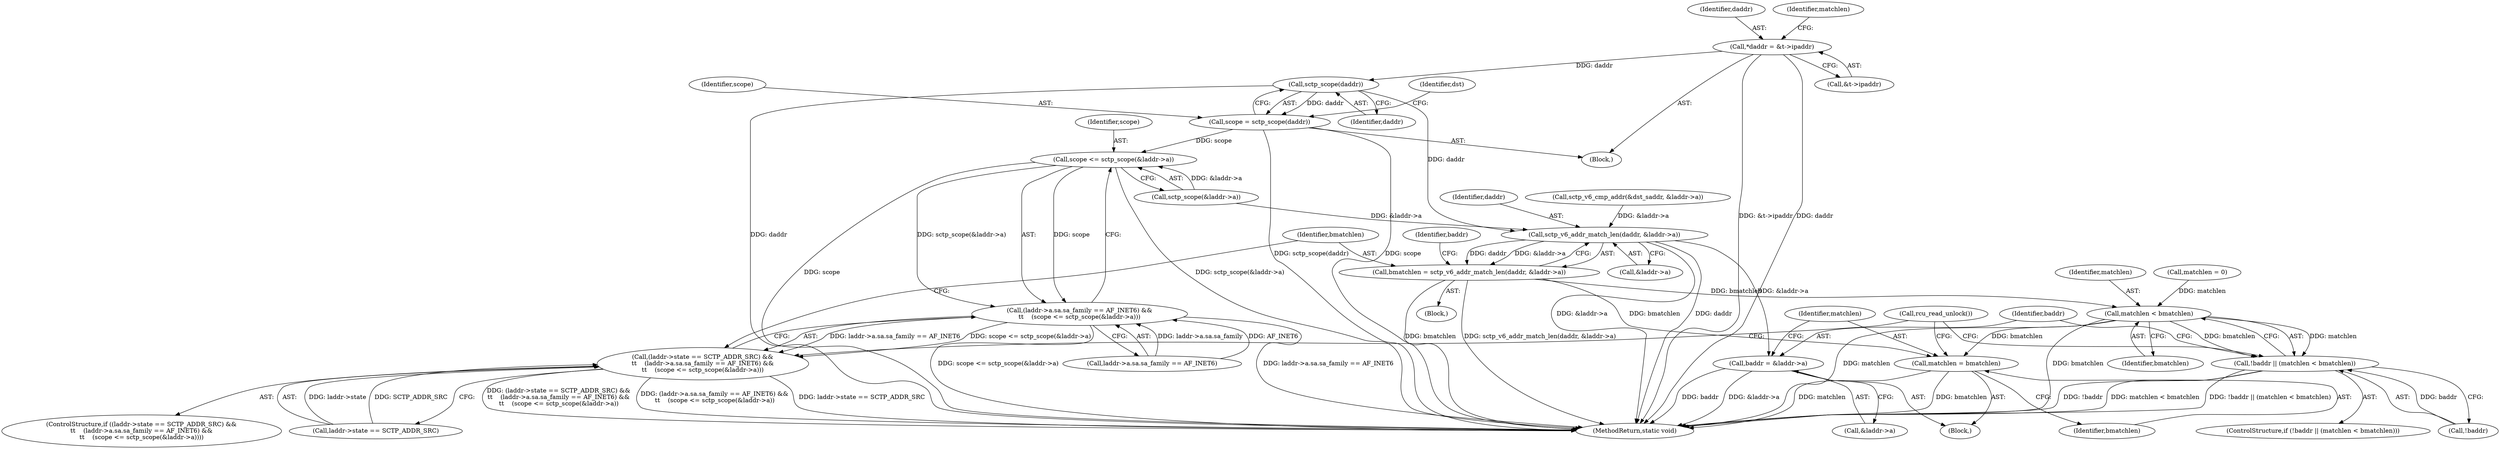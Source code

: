 digraph "0_linux_95ee62083cb6453e056562d91f597552021e6ae7@pointer" {
"1000137" [label="(Call,*daddr = &t->ipaddr)"];
"1000268" [label="(Call,sctp_scope(daddr))"];
"1000266" [label="(Call,scope = sctp_scope(daddr))"];
"1000352" [label="(Call,scope <= sctp_scope(&laddr->a))"];
"1000342" [label="(Call,(laddr->a.sa.sa_family == AF_INET6) &&\n\t\t    (scope <= sctp_scope(&laddr->a)))"];
"1000336" [label="(Call,(laddr->state == SCTP_ADDR_SRC) &&\n\t\t    (laddr->a.sa.sa_family == AF_INET6) &&\n\t\t    (scope <= sctp_scope(&laddr->a)))"];
"1000362" [label="(Call,sctp_v6_addr_match_len(daddr, &laddr->a))"];
"1000360" [label="(Call,bmatchlen = sctp_v6_addr_match_len(daddr, &laddr->a))"];
"1000372" [label="(Call,matchlen < bmatchlen)"];
"1000369" [label="(Call,!baddr || (matchlen < bmatchlen))"];
"1000382" [label="(Call,matchlen = bmatchlen)"];
"1000376" [label="(Call,baddr = &laddr->a)"];
"1000353" [label="(Identifier,scope)"];
"1000335" [label="(ControlStructure,if ((laddr->state == SCTP_ADDR_SRC) &&\n\t\t    (laddr->a.sa.sa_family == AF_INET6) &&\n\t\t    (scope <= sctp_scope(&laddr->a))))"];
"1000385" [label="(Call,rcu_read_unlock())"];
"1000369" [label="(Call,!baddr || (matchlen < bmatchlen))"];
"1000269" [label="(Identifier,daddr)"];
"1000267" [label="(Identifier,scope)"];
"1000139" [label="(Call,&t->ipaddr)"];
"1000359" [label="(Block,)"];
"1000336" [label="(Call,(laddr->state == SCTP_ADDR_SRC) &&\n\t\t    (laddr->a.sa.sa_family == AF_INET6) &&\n\t\t    (scope <= sctp_scope(&laddr->a)))"];
"1000311" [label="(Call,sctp_v6_cmp_addr(&dst_saddr, &laddr->a))"];
"1000466" [label="(MethodReturn,static void)"];
"1000268" [label="(Call,sctp_scope(daddr))"];
"1000374" [label="(Identifier,bmatchlen)"];
"1000368" [label="(ControlStructure,if (!baddr || (matchlen < bmatchlen)))"];
"1000266" [label="(Call,scope = sctp_scope(daddr))"];
"1000363" [label="(Identifier,daddr)"];
"1000364" [label="(Call,&laddr->a)"];
"1000273" [label="(Identifier,dst)"];
"1000371" [label="(Identifier,baddr)"];
"1000110" [label="(Block,)"];
"1000352" [label="(Call,scope <= sctp_scope(&laddr->a))"];
"1000384" [label="(Identifier,bmatchlen)"];
"1000382" [label="(Call,matchlen = bmatchlen)"];
"1000354" [label="(Call,sctp_scope(&laddr->a))"];
"1000370" [label="(Call,!baddr)"];
"1000378" [label="(Call,&laddr->a)"];
"1000373" [label="(Identifier,matchlen)"];
"1000383" [label="(Identifier,matchlen)"];
"1000376" [label="(Call,baddr = &laddr->a)"];
"1000372" [label="(Call,matchlen < bmatchlen)"];
"1000375" [label="(Block,)"];
"1000138" [label="(Identifier,daddr)"];
"1000342" [label="(Call,(laddr->a.sa.sa_family == AF_INET6) &&\n\t\t    (scope <= sctp_scope(&laddr->a)))"];
"1000343" [label="(Call,laddr->a.sa.sa_family == AF_INET6)"];
"1000361" [label="(Identifier,bmatchlen)"];
"1000377" [label="(Identifier,baddr)"];
"1000360" [label="(Call,bmatchlen = sctp_v6_addr_match_len(daddr, &laddr->a))"];
"1000137" [label="(Call,*daddr = &t->ipaddr)"];
"1000146" [label="(Identifier,matchlen)"];
"1000337" [label="(Call,laddr->state == SCTP_ADDR_SRC)"];
"1000145" [label="(Call,matchlen = 0)"];
"1000362" [label="(Call,sctp_v6_addr_match_len(daddr, &laddr->a))"];
"1000137" -> "1000110"  [label="AST: "];
"1000137" -> "1000139"  [label="CFG: "];
"1000138" -> "1000137"  [label="AST: "];
"1000139" -> "1000137"  [label="AST: "];
"1000146" -> "1000137"  [label="CFG: "];
"1000137" -> "1000466"  [label="DDG: &t->ipaddr"];
"1000137" -> "1000466"  [label="DDG: daddr"];
"1000137" -> "1000268"  [label="DDG: daddr"];
"1000268" -> "1000266"  [label="AST: "];
"1000268" -> "1000269"  [label="CFG: "];
"1000269" -> "1000268"  [label="AST: "];
"1000266" -> "1000268"  [label="CFG: "];
"1000268" -> "1000466"  [label="DDG: daddr"];
"1000268" -> "1000266"  [label="DDG: daddr"];
"1000268" -> "1000362"  [label="DDG: daddr"];
"1000266" -> "1000110"  [label="AST: "];
"1000267" -> "1000266"  [label="AST: "];
"1000273" -> "1000266"  [label="CFG: "];
"1000266" -> "1000466"  [label="DDG: sctp_scope(daddr)"];
"1000266" -> "1000466"  [label="DDG: scope"];
"1000266" -> "1000352"  [label="DDG: scope"];
"1000352" -> "1000342"  [label="AST: "];
"1000352" -> "1000354"  [label="CFG: "];
"1000353" -> "1000352"  [label="AST: "];
"1000354" -> "1000352"  [label="AST: "];
"1000342" -> "1000352"  [label="CFG: "];
"1000352" -> "1000466"  [label="DDG: scope"];
"1000352" -> "1000466"  [label="DDG: sctp_scope(&laddr->a)"];
"1000352" -> "1000342"  [label="DDG: scope"];
"1000352" -> "1000342"  [label="DDG: sctp_scope(&laddr->a)"];
"1000354" -> "1000352"  [label="DDG: &laddr->a"];
"1000342" -> "1000336"  [label="AST: "];
"1000342" -> "1000343"  [label="CFG: "];
"1000343" -> "1000342"  [label="AST: "];
"1000336" -> "1000342"  [label="CFG: "];
"1000342" -> "1000466"  [label="DDG: laddr->a.sa.sa_family == AF_INET6"];
"1000342" -> "1000466"  [label="DDG: scope <= sctp_scope(&laddr->a)"];
"1000342" -> "1000336"  [label="DDG: laddr->a.sa.sa_family == AF_INET6"];
"1000342" -> "1000336"  [label="DDG: scope <= sctp_scope(&laddr->a)"];
"1000343" -> "1000342"  [label="DDG: laddr->a.sa.sa_family"];
"1000343" -> "1000342"  [label="DDG: AF_INET6"];
"1000336" -> "1000335"  [label="AST: "];
"1000336" -> "1000337"  [label="CFG: "];
"1000337" -> "1000336"  [label="AST: "];
"1000361" -> "1000336"  [label="CFG: "];
"1000385" -> "1000336"  [label="CFG: "];
"1000336" -> "1000466"  [label="DDG: (laddr->state == SCTP_ADDR_SRC) &&\n\t\t    (laddr->a.sa.sa_family == AF_INET6) &&\n\t\t    (scope <= sctp_scope(&laddr->a))"];
"1000336" -> "1000466"  [label="DDG: (laddr->a.sa.sa_family == AF_INET6) &&\n\t\t    (scope <= sctp_scope(&laddr->a))"];
"1000336" -> "1000466"  [label="DDG: laddr->state == SCTP_ADDR_SRC"];
"1000337" -> "1000336"  [label="DDG: laddr->state"];
"1000337" -> "1000336"  [label="DDG: SCTP_ADDR_SRC"];
"1000362" -> "1000360"  [label="AST: "];
"1000362" -> "1000364"  [label="CFG: "];
"1000363" -> "1000362"  [label="AST: "];
"1000364" -> "1000362"  [label="AST: "];
"1000360" -> "1000362"  [label="CFG: "];
"1000362" -> "1000466"  [label="DDG: &laddr->a"];
"1000362" -> "1000466"  [label="DDG: daddr"];
"1000362" -> "1000360"  [label="DDG: daddr"];
"1000362" -> "1000360"  [label="DDG: &laddr->a"];
"1000311" -> "1000362"  [label="DDG: &laddr->a"];
"1000354" -> "1000362"  [label="DDG: &laddr->a"];
"1000362" -> "1000376"  [label="DDG: &laddr->a"];
"1000360" -> "1000359"  [label="AST: "];
"1000361" -> "1000360"  [label="AST: "];
"1000371" -> "1000360"  [label="CFG: "];
"1000360" -> "1000466"  [label="DDG: bmatchlen"];
"1000360" -> "1000466"  [label="DDG: sctp_v6_addr_match_len(daddr, &laddr->a)"];
"1000360" -> "1000372"  [label="DDG: bmatchlen"];
"1000360" -> "1000382"  [label="DDG: bmatchlen"];
"1000372" -> "1000369"  [label="AST: "];
"1000372" -> "1000374"  [label="CFG: "];
"1000373" -> "1000372"  [label="AST: "];
"1000374" -> "1000372"  [label="AST: "];
"1000369" -> "1000372"  [label="CFG: "];
"1000372" -> "1000466"  [label="DDG: matchlen"];
"1000372" -> "1000466"  [label="DDG: bmatchlen"];
"1000372" -> "1000369"  [label="DDG: matchlen"];
"1000372" -> "1000369"  [label="DDG: bmatchlen"];
"1000145" -> "1000372"  [label="DDG: matchlen"];
"1000372" -> "1000382"  [label="DDG: bmatchlen"];
"1000369" -> "1000368"  [label="AST: "];
"1000369" -> "1000370"  [label="CFG: "];
"1000370" -> "1000369"  [label="AST: "];
"1000377" -> "1000369"  [label="CFG: "];
"1000385" -> "1000369"  [label="CFG: "];
"1000369" -> "1000466"  [label="DDG: !baddr || (matchlen < bmatchlen)"];
"1000369" -> "1000466"  [label="DDG: !baddr"];
"1000369" -> "1000466"  [label="DDG: matchlen < bmatchlen"];
"1000370" -> "1000369"  [label="DDG: baddr"];
"1000382" -> "1000375"  [label="AST: "];
"1000382" -> "1000384"  [label="CFG: "];
"1000383" -> "1000382"  [label="AST: "];
"1000384" -> "1000382"  [label="AST: "];
"1000385" -> "1000382"  [label="CFG: "];
"1000382" -> "1000466"  [label="DDG: matchlen"];
"1000382" -> "1000466"  [label="DDG: bmatchlen"];
"1000376" -> "1000375"  [label="AST: "];
"1000376" -> "1000378"  [label="CFG: "];
"1000377" -> "1000376"  [label="AST: "];
"1000378" -> "1000376"  [label="AST: "];
"1000383" -> "1000376"  [label="CFG: "];
"1000376" -> "1000466"  [label="DDG: baddr"];
"1000376" -> "1000466"  [label="DDG: &laddr->a"];
}

